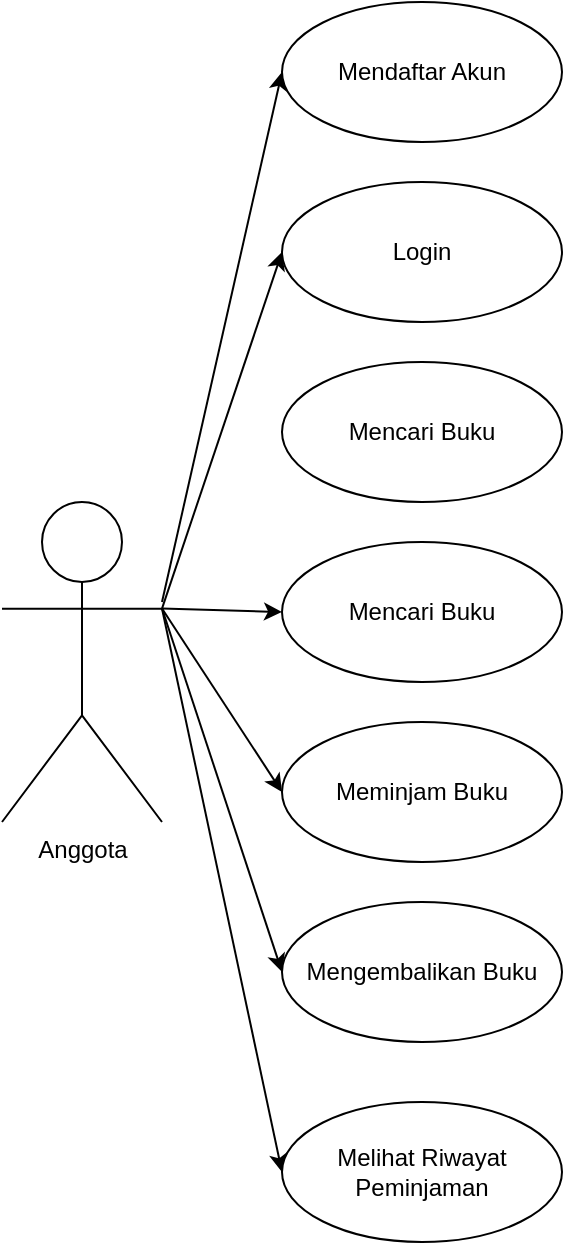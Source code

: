 <mxfile version="24.7.6">
  <diagram name="Page-1" id="n9veS_rIt1G9gAcSK4r4">
    <mxGraphModel dx="1664" dy="874" grid="1" gridSize="10" guides="1" tooltips="1" connect="1" arrows="1" fold="1" page="1" pageScale="1" pageWidth="850" pageHeight="1100" math="0" shadow="0">
      <root>
        <mxCell id="0" />
        <mxCell id="1" parent="0" />
        <mxCell id="YGWYb1bsDeqYZ1EMDr0_-12" style="edgeStyle=none;rounded=0;orthogonalLoop=1;jettySize=auto;html=1;entryX=0;entryY=0.5;entryDx=0;entryDy=0;" edge="1" parent="1" target="YGWYb1bsDeqYZ1EMDr0_-2">
          <mxGeometry relative="1" as="geometry">
            <mxPoint x="130" y="530" as="sourcePoint" />
          </mxGeometry>
        </mxCell>
        <mxCell id="YGWYb1bsDeqYZ1EMDr0_-13" style="edgeStyle=none;rounded=0;orthogonalLoop=1;jettySize=auto;html=1;exitX=1;exitY=0.333;exitDx=0;exitDy=0;exitPerimeter=0;entryX=0;entryY=0.5;entryDx=0;entryDy=0;" edge="1" parent="1" source="YGWYb1bsDeqYZ1EMDr0_-1" target="YGWYb1bsDeqYZ1EMDr0_-3">
          <mxGeometry relative="1" as="geometry" />
        </mxCell>
        <mxCell id="YGWYb1bsDeqYZ1EMDr0_-14" style="edgeStyle=none;rounded=0;orthogonalLoop=1;jettySize=auto;html=1;exitX=1;exitY=0.333;exitDx=0;exitDy=0;exitPerimeter=0;entryX=0;entryY=0.5;entryDx=0;entryDy=0;" edge="1" parent="1" source="YGWYb1bsDeqYZ1EMDr0_-1" target="YGWYb1bsDeqYZ1EMDr0_-5">
          <mxGeometry relative="1" as="geometry" />
        </mxCell>
        <mxCell id="YGWYb1bsDeqYZ1EMDr0_-15" style="edgeStyle=none;rounded=0;orthogonalLoop=1;jettySize=auto;html=1;exitX=1;exitY=0.333;exitDx=0;exitDy=0;exitPerimeter=0;entryX=0;entryY=0.5;entryDx=0;entryDy=0;" edge="1" parent="1" source="YGWYb1bsDeqYZ1EMDr0_-1" target="YGWYb1bsDeqYZ1EMDr0_-6">
          <mxGeometry relative="1" as="geometry" />
        </mxCell>
        <mxCell id="YGWYb1bsDeqYZ1EMDr0_-16" style="edgeStyle=none;rounded=0;orthogonalLoop=1;jettySize=auto;html=1;exitX=1;exitY=0.333;exitDx=0;exitDy=0;exitPerimeter=0;entryX=0;entryY=0.5;entryDx=0;entryDy=0;" edge="1" parent="1" source="YGWYb1bsDeqYZ1EMDr0_-1" target="YGWYb1bsDeqYZ1EMDr0_-7">
          <mxGeometry relative="1" as="geometry" />
        </mxCell>
        <mxCell id="YGWYb1bsDeqYZ1EMDr0_-17" style="edgeStyle=none;rounded=0;orthogonalLoop=1;jettySize=auto;html=1;exitX=1;exitY=0.333;exitDx=0;exitDy=0;exitPerimeter=0;entryX=0;entryY=0.5;entryDx=0;entryDy=0;" edge="1" parent="1" source="YGWYb1bsDeqYZ1EMDr0_-1" target="YGWYb1bsDeqYZ1EMDr0_-8">
          <mxGeometry relative="1" as="geometry" />
        </mxCell>
        <mxCell id="YGWYb1bsDeqYZ1EMDr0_-1" value="Anggota" style="shape=umlActor;verticalLabelPosition=bottom;verticalAlign=top;html=1;outlineConnect=0;" vertex="1" parent="1">
          <mxGeometry x="50" y="480" width="80" height="160" as="geometry" />
        </mxCell>
        <mxCell id="YGWYb1bsDeqYZ1EMDr0_-2" value="Mendaftar Akun" style="ellipse;whiteSpace=wrap;html=1;" vertex="1" parent="1">
          <mxGeometry x="190" y="230" width="140" height="70" as="geometry" />
        </mxCell>
        <mxCell id="YGWYb1bsDeqYZ1EMDr0_-3" value="Login" style="ellipse;whiteSpace=wrap;html=1;" vertex="1" parent="1">
          <mxGeometry x="190" y="320" width="140" height="70" as="geometry" />
        </mxCell>
        <mxCell id="YGWYb1bsDeqYZ1EMDr0_-4" value="Mencari Buku" style="ellipse;whiteSpace=wrap;html=1;" vertex="1" parent="1">
          <mxGeometry x="190" y="410" width="140" height="70" as="geometry" />
        </mxCell>
        <mxCell id="YGWYb1bsDeqYZ1EMDr0_-5" value="Mencari Buku" style="ellipse;whiteSpace=wrap;html=1;" vertex="1" parent="1">
          <mxGeometry x="190" y="500" width="140" height="70" as="geometry" />
        </mxCell>
        <mxCell id="YGWYb1bsDeqYZ1EMDr0_-6" value="Meminjam Buku" style="ellipse;whiteSpace=wrap;html=1;" vertex="1" parent="1">
          <mxGeometry x="190" y="590" width="140" height="70" as="geometry" />
        </mxCell>
        <mxCell id="YGWYb1bsDeqYZ1EMDr0_-7" value="Mengembalikan Buku" style="ellipse;whiteSpace=wrap;html=1;" vertex="1" parent="1">
          <mxGeometry x="190" y="680" width="140" height="70" as="geometry" />
        </mxCell>
        <mxCell id="YGWYb1bsDeqYZ1EMDr0_-8" value="Melihat Riwayat Peminjaman" style="ellipse;whiteSpace=wrap;html=1;" vertex="1" parent="1">
          <mxGeometry x="190" y="780" width="140" height="70" as="geometry" />
        </mxCell>
      </root>
    </mxGraphModel>
  </diagram>
</mxfile>
